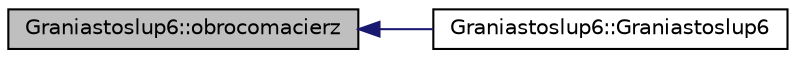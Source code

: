 digraph "Graniastoslup6::obrocomacierz"
{
  edge [fontname="Helvetica",fontsize="10",labelfontname="Helvetica",labelfontsize="10"];
  node [fontname="Helvetica",fontsize="10",shape=record];
  rankdir="LR";
  Node14 [label="Graniastoslup6::obrocomacierz",height=0.2,width=0.4,color="black", fillcolor="grey75", style="filled", fontcolor="black"];
  Node14 -> Node15 [dir="back",color="midnightblue",fontsize="10",style="solid",fontname="Helvetica"];
  Node15 [label="Graniastoslup6::Graniastoslup6",height=0.2,width=0.4,color="black", fillcolor="white", style="filled",URL="$class_graniastoslup6.html#ab4ef2cfa9184a51fc21f3ea414413e32"];
}
